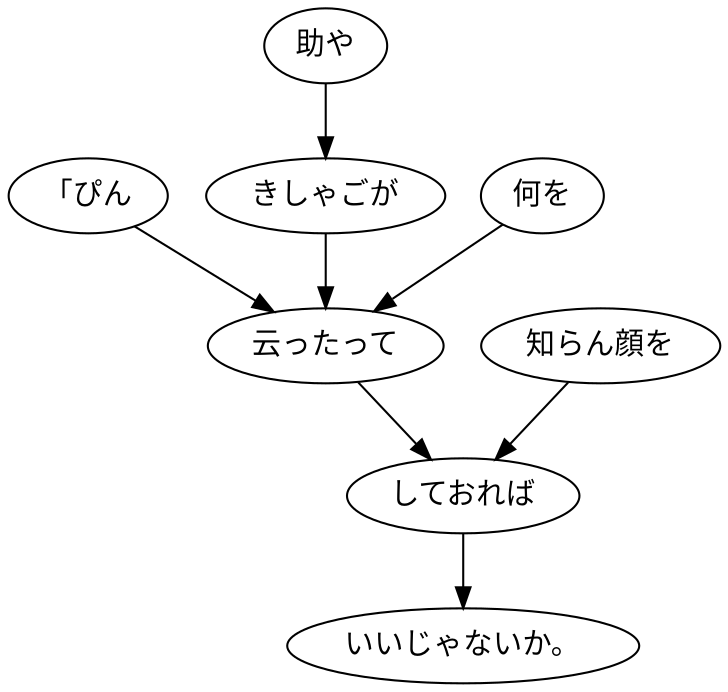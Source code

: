 digraph graph5498 {
	node0 [label="「ぴん"];
	node1 [label="助や"];
	node2 [label="きしゃごが"];
	node3 [label="何を"];
	node4 [label="云ったって"];
	node5 [label="知らん顔を"];
	node6 [label="しておれば"];
	node7 [label="いいじゃないか。"];
	node0 -> node4;
	node1 -> node2;
	node2 -> node4;
	node3 -> node4;
	node4 -> node6;
	node5 -> node6;
	node6 -> node7;
}
